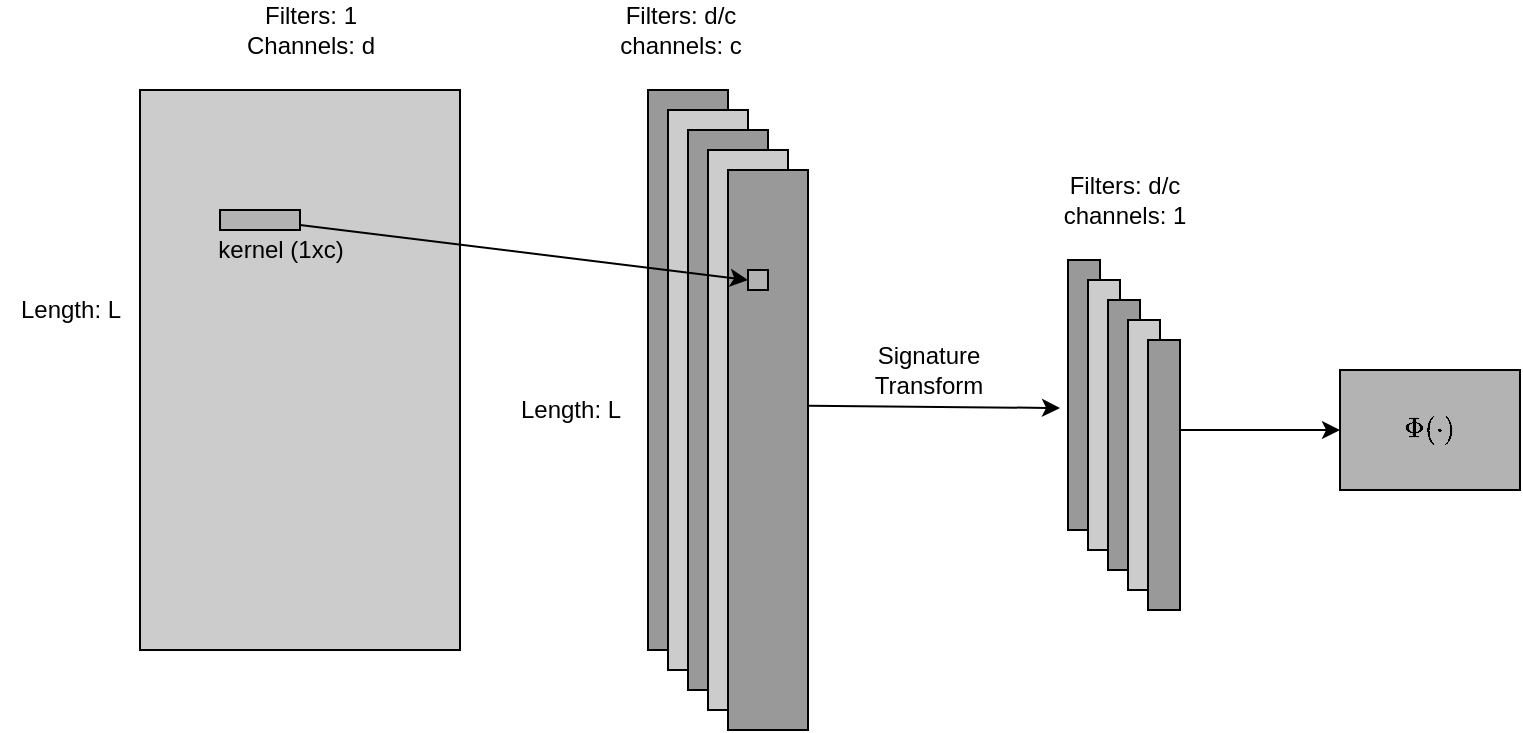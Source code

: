 <mxfile version="13.5.8" type="github">
  <diagram id="XaZREZc8fkgCS3SGShDu" name="Page-1">
    <mxGraphModel dx="1228" dy="819" grid="1" gridSize="10" guides="1" tooltips="1" connect="1" arrows="1" fold="1" page="1" pageScale="1" pageWidth="827" pageHeight="1169" math="1" shadow="0">
      <root>
        <mxCell id="0" />
        <mxCell id="1" parent="0" />
        <mxCell id="veKPN-2m2McWOUiU09cr-2" value="" style="rounded=0;whiteSpace=wrap;html=1;fillColor=#CCCCCC;" vertex="1" parent="1">
          <mxGeometry x="80" y="150" width="160" height="280" as="geometry" />
        </mxCell>
        <mxCell id="veKPN-2m2McWOUiU09cr-3" value="Length: L" style="text;html=1;resizable=0;autosize=1;align=center;verticalAlign=middle;points=[];fillColor=none;strokeColor=none;rounded=0;" vertex="1" parent="1">
          <mxGeometry x="10" y="250" width="70" height="20" as="geometry" />
        </mxCell>
        <mxCell id="veKPN-2m2McWOUiU09cr-4" value="Filters: 1&lt;br&gt;Channels: d" style="text;html=1;resizable=0;autosize=1;align=center;verticalAlign=middle;points=[];fillColor=none;strokeColor=none;rounded=0;" vertex="1" parent="1">
          <mxGeometry x="125" y="105" width="80" height="30" as="geometry" />
        </mxCell>
        <mxCell id="veKPN-2m2McWOUiU09cr-5" value="" style="whiteSpace=wrap;html=1;rounded=0;fillColor=#999999;" vertex="1" parent="1">
          <mxGeometry x="334" y="150" width="40" height="280" as="geometry" />
        </mxCell>
        <mxCell id="veKPN-2m2McWOUiU09cr-7" value="" style="whiteSpace=wrap;html=1;rounded=0;fillColor=#CCCCCC;" vertex="1" parent="1">
          <mxGeometry x="344" y="160" width="40" height="280" as="geometry" />
        </mxCell>
        <mxCell id="veKPN-2m2McWOUiU09cr-9" value="" style="whiteSpace=wrap;html=1;rounded=0;fillColor=#999999;" vertex="1" parent="1">
          <mxGeometry x="354" y="170" width="40" height="280" as="geometry" />
        </mxCell>
        <mxCell id="veKPN-2m2McWOUiU09cr-8" value="" style="whiteSpace=wrap;html=1;rounded=0;fillColor=#CCCCCC;" vertex="1" parent="1">
          <mxGeometry x="364" y="180" width="40" height="280" as="geometry" />
        </mxCell>
        <mxCell id="veKPN-2m2McWOUiU09cr-10" value="" style="rounded=0;whiteSpace=wrap;html=1;fillColor=#B3B3B3;" vertex="1" parent="1">
          <mxGeometry x="120" y="210" width="40" height="10" as="geometry" />
        </mxCell>
        <mxCell id="veKPN-2m2McWOUiU09cr-14" value="kernel (1xc)" style="text;html=1;resizable=0;autosize=1;align=center;verticalAlign=middle;points=[];fillColor=none;strokeColor=none;rounded=0;" vertex="1" parent="1">
          <mxGeometry x="110" y="220" width="80" height="20" as="geometry" />
        </mxCell>
        <mxCell id="veKPN-2m2McWOUiU09cr-15" value="Filters: d/c&lt;br&gt;channels: c" style="text;html=1;resizable=0;autosize=1;align=center;verticalAlign=middle;points=[];fillColor=none;strokeColor=none;rounded=0;" vertex="1" parent="1">
          <mxGeometry x="310" y="105" width="80" height="30" as="geometry" />
        </mxCell>
        <mxCell id="veKPN-2m2McWOUiU09cr-16" value="" style="whiteSpace=wrap;html=1;rounded=0;fillColor=#999999;" vertex="1" parent="1">
          <mxGeometry x="374" y="190" width="40" height="280" as="geometry" />
        </mxCell>
        <mxCell id="veKPN-2m2McWOUiU09cr-17" value="" style="whiteSpace=wrap;html=1;aspect=fixed;fillColor=#B3B3B3;" vertex="1" parent="1">
          <mxGeometry x="384" y="240" width="10" height="10" as="geometry" />
        </mxCell>
        <mxCell id="veKPN-2m2McWOUiU09cr-12" value="" style="endArrow=classic;html=1;exitX=1;exitY=0.75;exitDx=0;exitDy=0;entryX=0;entryY=0.5;entryDx=0;entryDy=0;" edge="1" parent="1" source="veKPN-2m2McWOUiU09cr-10" target="veKPN-2m2McWOUiU09cr-17">
          <mxGeometry width="50" height="50" relative="1" as="geometry">
            <mxPoint x="390" y="440" as="sourcePoint" />
            <mxPoint x="316" y="304" as="targetPoint" />
          </mxGeometry>
        </mxCell>
        <mxCell id="veKPN-2m2McWOUiU09cr-19" value="Length: L" style="text;html=1;resizable=0;autosize=1;align=center;verticalAlign=middle;points=[];fillColor=none;strokeColor=none;rounded=0;" vertex="1" parent="1">
          <mxGeometry x="260" y="300" width="70" height="20" as="geometry" />
        </mxCell>
        <mxCell id="veKPN-2m2McWOUiU09cr-30" value="" style="edgeStyle=orthogonalEdgeStyle;rounded=0;orthogonalLoop=1;jettySize=auto;html=1;" edge="1" parent="1" source="veKPN-2m2McWOUiU09cr-20">
          <mxGeometry relative="1" as="geometry">
            <mxPoint x="580" y="342.5" as="targetPoint" />
          </mxGeometry>
        </mxCell>
        <mxCell id="veKPN-2m2McWOUiU09cr-20" value="" style="whiteSpace=wrap;html=1;rounded=0;fillColor=#999999;" vertex="1" parent="1">
          <mxGeometry x="544" y="235" width="16" height="135" as="geometry" />
        </mxCell>
        <mxCell id="veKPN-2m2McWOUiU09cr-21" value="" style="whiteSpace=wrap;html=1;rounded=0;fillColor=#CCCCCC;" vertex="1" parent="1">
          <mxGeometry x="554" y="245" width="16" height="135" as="geometry" />
        </mxCell>
        <mxCell id="veKPN-2m2McWOUiU09cr-22" value="" style="whiteSpace=wrap;html=1;rounded=0;fillColor=#999999;" vertex="1" parent="1">
          <mxGeometry x="564" y="255" width="16" height="135" as="geometry" />
        </mxCell>
        <mxCell id="veKPN-2m2McWOUiU09cr-23" value="" style="whiteSpace=wrap;html=1;rounded=0;fillColor=#CCCCCC;" vertex="1" parent="1">
          <mxGeometry x="574" y="265" width="16" height="135" as="geometry" />
        </mxCell>
        <mxCell id="veKPN-2m2McWOUiU09cr-24" value="Filters: d/c&lt;br&gt;channels: 1" style="text;html=1;resizable=0;autosize=1;align=center;verticalAlign=middle;points=[];fillColor=none;strokeColor=none;rounded=0;" vertex="1" parent="1">
          <mxGeometry x="532" y="190" width="80" height="30" as="geometry" />
        </mxCell>
        <mxCell id="veKPN-2m2McWOUiU09cr-28" value="" style="endArrow=classic;html=1;exitX=1;exitY=0.421;exitDx=0;exitDy=0;exitPerimeter=0;" edge="1" parent="1" source="veKPN-2m2McWOUiU09cr-16">
          <mxGeometry width="50" height="50" relative="1" as="geometry">
            <mxPoint x="390" y="440" as="sourcePoint" />
            <mxPoint x="540" y="309" as="targetPoint" />
          </mxGeometry>
        </mxCell>
        <mxCell id="veKPN-2m2McWOUiU09cr-29" value="Signature &lt;br&gt;Transform" style="text;html=1;resizable=0;autosize=1;align=center;verticalAlign=middle;points=[];fillColor=none;strokeColor=none;rounded=0;" vertex="1" parent="1">
          <mxGeometry x="439" y="275" width="70" height="30" as="geometry" />
        </mxCell>
        <mxCell id="veKPN-2m2McWOUiU09cr-31" value="" style="whiteSpace=wrap;html=1;rounded=0;fillColor=#999999;" vertex="1" parent="1">
          <mxGeometry x="584" y="275" width="16" height="135" as="geometry" />
        </mxCell>
        <mxCell id="veKPN-2m2McWOUiU09cr-34" value="$$\Phi(\cdot)$$" style="rounded=0;whiteSpace=wrap;html=1;fillColor=#B3B3B3;" vertex="1" parent="1">
          <mxGeometry x="680" y="290" width="90" height="60" as="geometry" />
        </mxCell>
        <mxCell id="veKPN-2m2McWOUiU09cr-36" value="" style="endArrow=classic;html=1;entryX=0;entryY=0.5;entryDx=0;entryDy=0;" edge="1" parent="1" target="veKPN-2m2McWOUiU09cr-34">
          <mxGeometry width="50" height="50" relative="1" as="geometry">
            <mxPoint x="600" y="320" as="sourcePoint" />
            <mxPoint x="540" y="320" as="targetPoint" />
          </mxGeometry>
        </mxCell>
      </root>
    </mxGraphModel>
  </diagram>
</mxfile>
